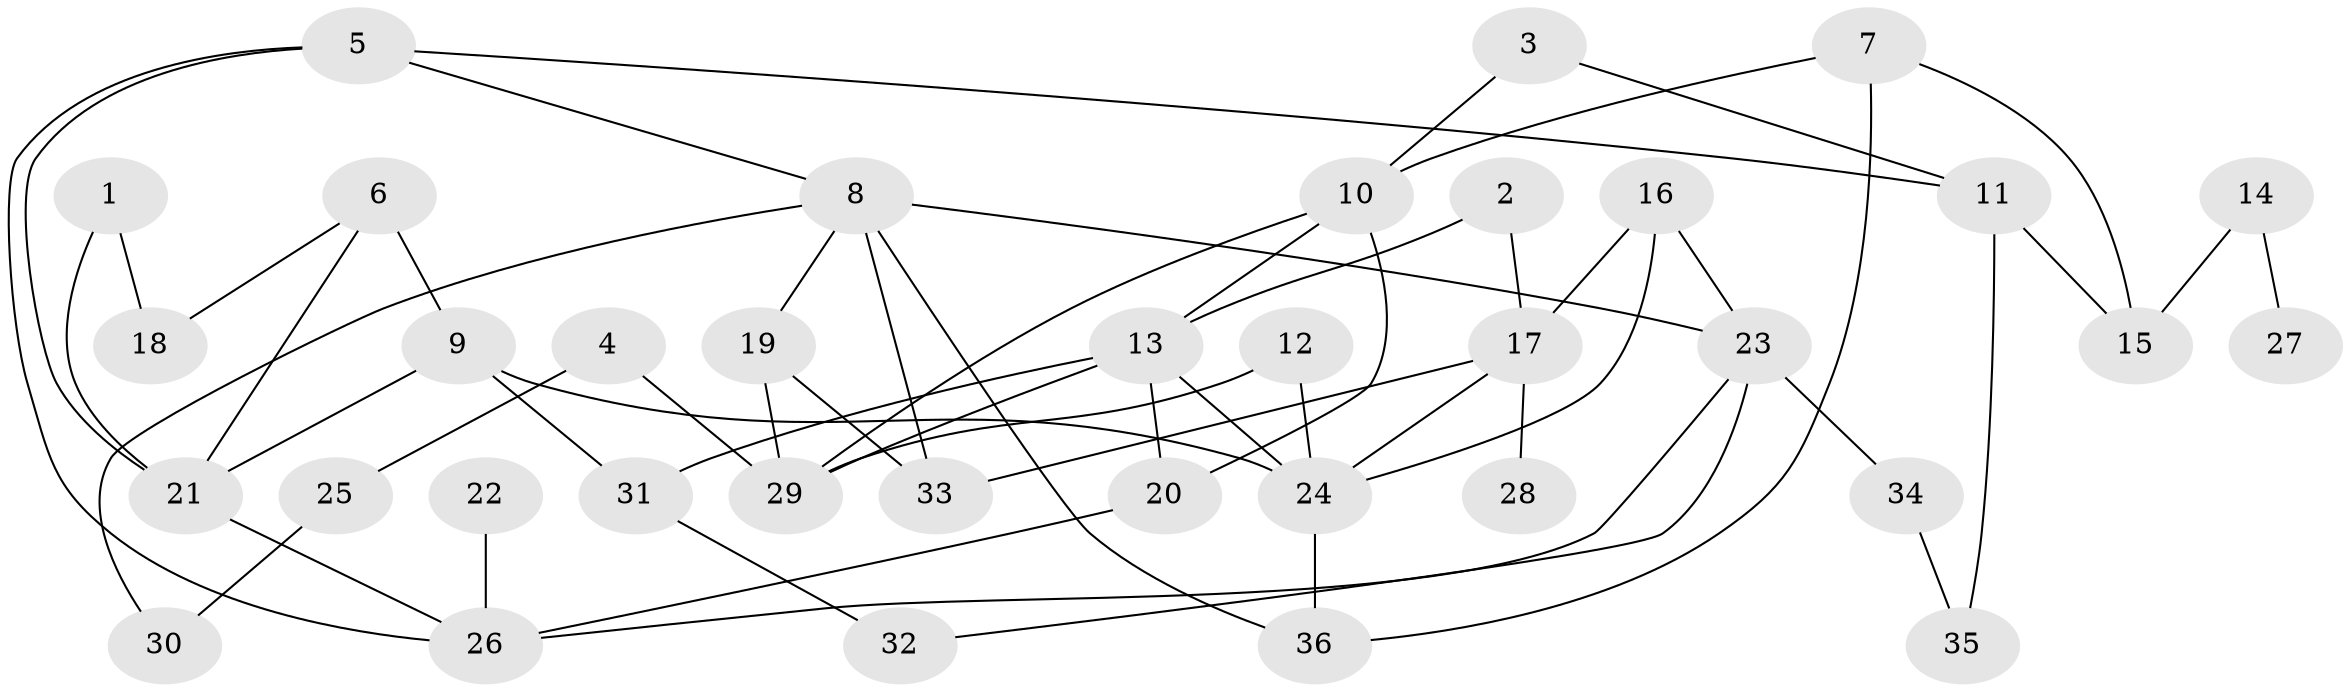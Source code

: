 // original degree distribution, {3: 0.19444444444444445, 4: 0.1111111111111111, 7: 0.013888888888888888, 6: 0.05555555555555555, 2: 0.3888888888888889, 1: 0.18055555555555555, 5: 0.05555555555555555}
// Generated by graph-tools (version 1.1) at 2025/00/03/09/25 03:00:55]
// undirected, 36 vertices, 57 edges
graph export_dot {
graph [start="1"]
  node [color=gray90,style=filled];
  1;
  2;
  3;
  4;
  5;
  6;
  7;
  8;
  9;
  10;
  11;
  12;
  13;
  14;
  15;
  16;
  17;
  18;
  19;
  20;
  21;
  22;
  23;
  24;
  25;
  26;
  27;
  28;
  29;
  30;
  31;
  32;
  33;
  34;
  35;
  36;
  1 -- 18 [weight=1.0];
  1 -- 21 [weight=1.0];
  2 -- 13 [weight=1.0];
  2 -- 17 [weight=1.0];
  3 -- 10 [weight=1.0];
  3 -- 11 [weight=1.0];
  4 -- 25 [weight=1.0];
  4 -- 29 [weight=2.0];
  5 -- 8 [weight=1.0];
  5 -- 11 [weight=1.0];
  5 -- 21 [weight=1.0];
  5 -- 26 [weight=1.0];
  6 -- 9 [weight=2.0];
  6 -- 18 [weight=1.0];
  6 -- 21 [weight=1.0];
  7 -- 10 [weight=1.0];
  7 -- 15 [weight=1.0];
  7 -- 36 [weight=1.0];
  8 -- 19 [weight=1.0];
  8 -- 23 [weight=1.0];
  8 -- 30 [weight=1.0];
  8 -- 33 [weight=1.0];
  8 -- 36 [weight=1.0];
  9 -- 21 [weight=1.0];
  9 -- 24 [weight=1.0];
  9 -- 31 [weight=2.0];
  10 -- 13 [weight=1.0];
  10 -- 20 [weight=1.0];
  10 -- 29 [weight=1.0];
  11 -- 15 [weight=1.0];
  11 -- 35 [weight=1.0];
  12 -- 24 [weight=1.0];
  12 -- 29 [weight=1.0];
  13 -- 20 [weight=1.0];
  13 -- 24 [weight=1.0];
  13 -- 29 [weight=1.0];
  13 -- 31 [weight=2.0];
  14 -- 15 [weight=1.0];
  14 -- 27 [weight=1.0];
  16 -- 17 [weight=1.0];
  16 -- 23 [weight=1.0];
  16 -- 24 [weight=1.0];
  17 -- 24 [weight=1.0];
  17 -- 28 [weight=1.0];
  17 -- 33 [weight=1.0];
  19 -- 29 [weight=1.0];
  19 -- 33 [weight=1.0];
  20 -- 26 [weight=1.0];
  21 -- 26 [weight=1.0];
  22 -- 26 [weight=1.0];
  23 -- 26 [weight=1.0];
  23 -- 32 [weight=1.0];
  23 -- 34 [weight=1.0];
  24 -- 36 [weight=1.0];
  25 -- 30 [weight=1.0];
  31 -- 32 [weight=1.0];
  34 -- 35 [weight=1.0];
}
